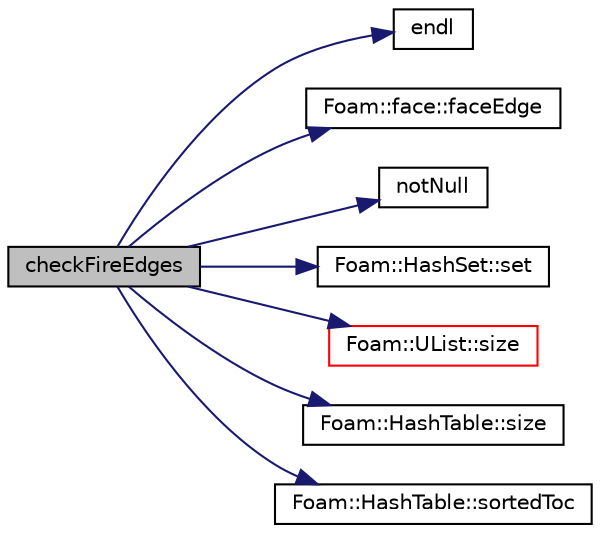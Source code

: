 digraph "checkFireEdges"
{
  bgcolor="transparent";
  edge [fontname="Helvetica",fontsize="10",labelfontname="Helvetica",labelfontsize="10"];
  node [fontname="Helvetica",fontsize="10",shape=record];
  rankdir="LR";
  Node1 [label="checkFireEdges",height=0.2,width=0.4,color="black", fillcolor="grey75", style="filled" fontcolor="black"];
  Node1 -> Node2 [color="midnightblue",fontsize="10",style="solid",fontname="Helvetica"];
  Node2 [label="endl",height=0.2,width=0.4,color="black",URL="$namespaceFoam.html#a2db8fe02a0d3909e9351bb4275b23ce4",tooltip="Add newline and flush stream. "];
  Node1 -> Node3 [color="midnightblue",fontsize="10",style="solid",fontname="Helvetica"];
  Node3 [label="Foam::face::faceEdge",height=0.2,width=0.4,color="black",URL="$classFoam_1_1face.html#a8c8f640e3f261270f17df4fc8f982bdc",tooltip="Return n-th face edge. "];
  Node1 -> Node4 [color="midnightblue",fontsize="10",style="solid",fontname="Helvetica"];
  Node4 [label="notNull",height=0.2,width=0.4,color="black",URL="$namespaceFoam.html#abd624b7056a9fc1d182a2284df193b2f",tooltip="True if ptr is not a pointer (of type T) to the nullObject. "];
  Node1 -> Node5 [color="midnightblue",fontsize="10",style="solid",fontname="Helvetica"];
  Node5 [label="Foam::HashSet::set",height=0.2,width=0.4,color="black",URL="$classFoam_1_1HashSet.html#abfc52fb4a4e411ba469186cf8a2ff37b",tooltip="Same as insert (no value to overwrite) "];
  Node1 -> Node6 [color="midnightblue",fontsize="10",style="solid",fontname="Helvetica"];
  Node6 [label="Foam::UList::size",height=0.2,width=0.4,color="red",URL="$classFoam_1_1UList.html#afee03bfededf699921815b2bf3c41e35",tooltip="Override size to be inconsistent with allocated storage. "];
  Node1 -> Node7 [color="midnightblue",fontsize="10",style="solid",fontname="Helvetica"];
  Node7 [label="Foam::HashTable::size",height=0.2,width=0.4,color="black",URL="$classFoam_1_1HashTable.html#a95603446b248fe1ecf5dc59bcc2eaff0",tooltip="The number of elements in table. "];
  Node1 -> Node8 [color="midnightblue",fontsize="10",style="solid",fontname="Helvetica"];
  Node8 [label="Foam::HashTable::sortedToc",height=0.2,width=0.4,color="black",URL="$classFoam_1_1HashTable.html#a239049ebafee5b14167ee937667d4692",tooltip="The table of contents (the keys) in sorted order. "];
}
